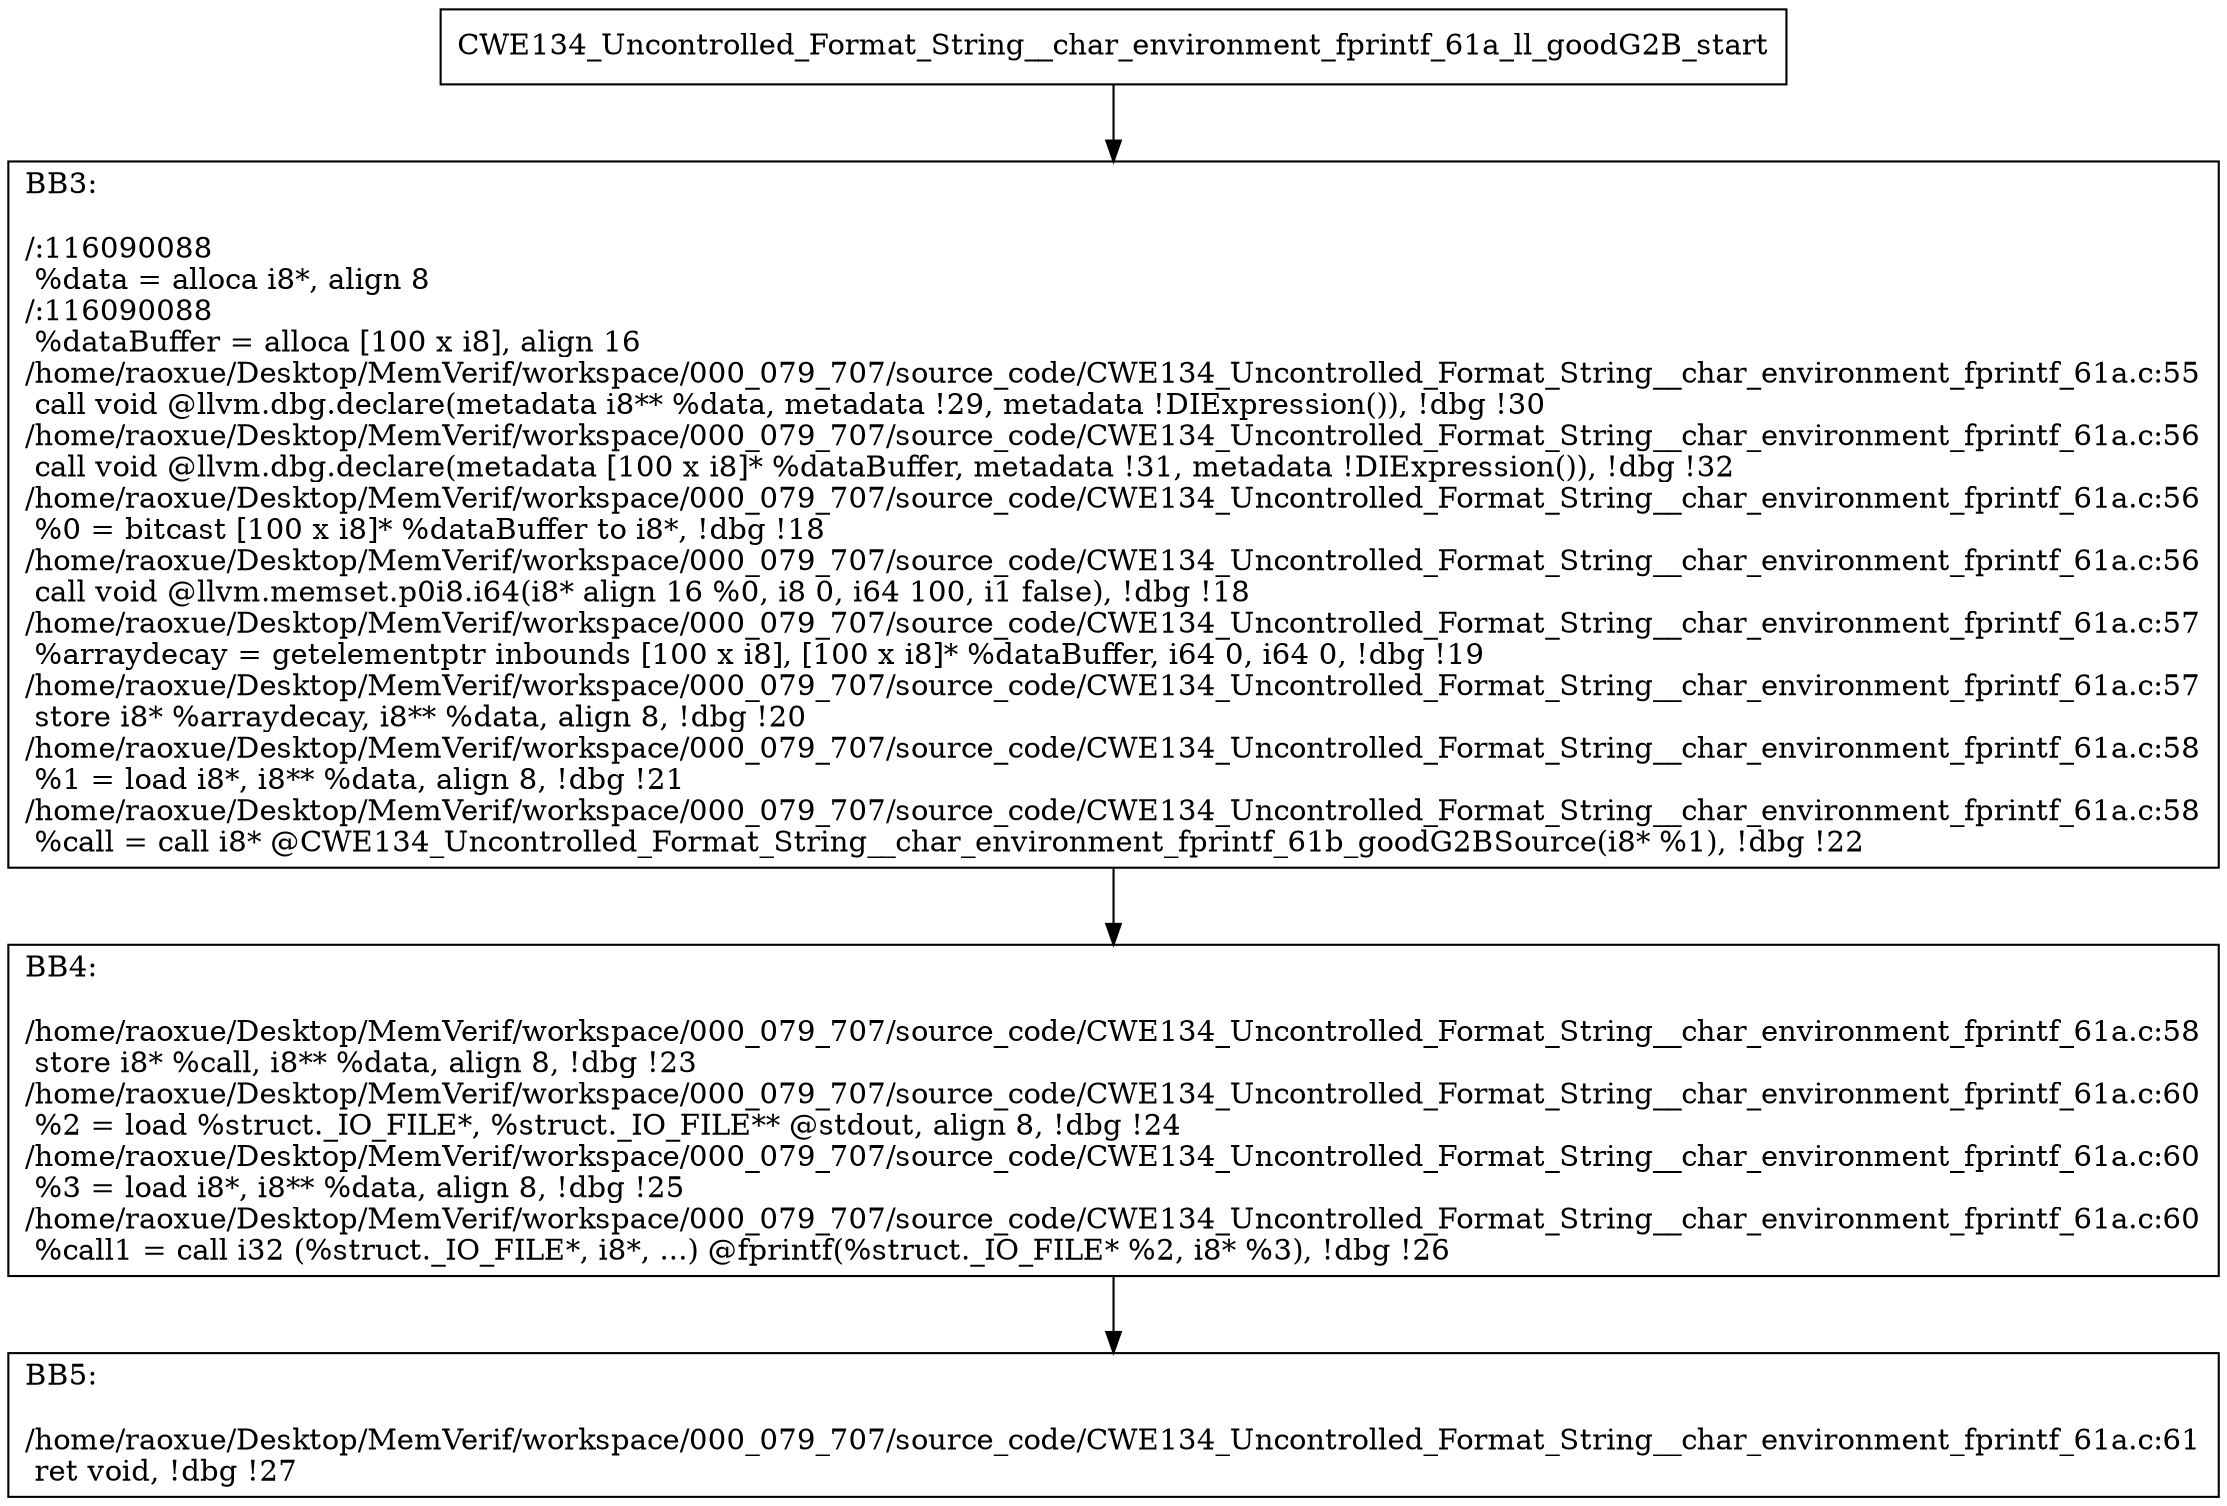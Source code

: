 digraph "CFG for'CWE134_Uncontrolled_Format_String__char_environment_fprintf_61a_ll_goodG2B' function" {
	BBCWE134_Uncontrolled_Format_String__char_environment_fprintf_61a_ll_goodG2B_start[shape=record,label="{CWE134_Uncontrolled_Format_String__char_environment_fprintf_61a_ll_goodG2B_start}"];
	BBCWE134_Uncontrolled_Format_String__char_environment_fprintf_61a_ll_goodG2B_start-> CWE134_Uncontrolled_Format_String__char_environment_fprintf_61a_ll_goodG2BBB3;
	CWE134_Uncontrolled_Format_String__char_environment_fprintf_61a_ll_goodG2BBB3 [shape=record, label="{BB3:\l\l/:116090088\l
  %data = alloca i8*, align 8\l
/:116090088\l
  %dataBuffer = alloca [100 x i8], align 16\l
/home/raoxue/Desktop/MemVerif/workspace/000_079_707/source_code/CWE134_Uncontrolled_Format_String__char_environment_fprintf_61a.c:55\l
  call void @llvm.dbg.declare(metadata i8** %data, metadata !29, metadata !DIExpression()), !dbg !30\l
/home/raoxue/Desktop/MemVerif/workspace/000_079_707/source_code/CWE134_Uncontrolled_Format_String__char_environment_fprintf_61a.c:56\l
  call void @llvm.dbg.declare(metadata [100 x i8]* %dataBuffer, metadata !31, metadata !DIExpression()), !dbg !32\l
/home/raoxue/Desktop/MemVerif/workspace/000_079_707/source_code/CWE134_Uncontrolled_Format_String__char_environment_fprintf_61a.c:56\l
  %0 = bitcast [100 x i8]* %dataBuffer to i8*, !dbg !18\l
/home/raoxue/Desktop/MemVerif/workspace/000_079_707/source_code/CWE134_Uncontrolled_Format_String__char_environment_fprintf_61a.c:56\l
  call void @llvm.memset.p0i8.i64(i8* align 16 %0, i8 0, i64 100, i1 false), !dbg !18\l
/home/raoxue/Desktop/MemVerif/workspace/000_079_707/source_code/CWE134_Uncontrolled_Format_String__char_environment_fprintf_61a.c:57\l
  %arraydecay = getelementptr inbounds [100 x i8], [100 x i8]* %dataBuffer, i64 0, i64 0, !dbg !19\l
/home/raoxue/Desktop/MemVerif/workspace/000_079_707/source_code/CWE134_Uncontrolled_Format_String__char_environment_fprintf_61a.c:57\l
  store i8* %arraydecay, i8** %data, align 8, !dbg !20\l
/home/raoxue/Desktop/MemVerif/workspace/000_079_707/source_code/CWE134_Uncontrolled_Format_String__char_environment_fprintf_61a.c:58\l
  %1 = load i8*, i8** %data, align 8, !dbg !21\l
/home/raoxue/Desktop/MemVerif/workspace/000_079_707/source_code/CWE134_Uncontrolled_Format_String__char_environment_fprintf_61a.c:58\l
  %call = call i8* @CWE134_Uncontrolled_Format_String__char_environment_fprintf_61b_goodG2BSource(i8* %1), !dbg !22\l
}"];
	CWE134_Uncontrolled_Format_String__char_environment_fprintf_61a_ll_goodG2BBB3-> CWE134_Uncontrolled_Format_String__char_environment_fprintf_61a_ll_goodG2BBB4;
	CWE134_Uncontrolled_Format_String__char_environment_fprintf_61a_ll_goodG2BBB4 [shape=record, label="{BB4:\l\l/home/raoxue/Desktop/MemVerif/workspace/000_079_707/source_code/CWE134_Uncontrolled_Format_String__char_environment_fprintf_61a.c:58\l
  store i8* %call, i8** %data, align 8, !dbg !23\l
/home/raoxue/Desktop/MemVerif/workspace/000_079_707/source_code/CWE134_Uncontrolled_Format_String__char_environment_fprintf_61a.c:60\l
  %2 = load %struct._IO_FILE*, %struct._IO_FILE** @stdout, align 8, !dbg !24\l
/home/raoxue/Desktop/MemVerif/workspace/000_079_707/source_code/CWE134_Uncontrolled_Format_String__char_environment_fprintf_61a.c:60\l
  %3 = load i8*, i8** %data, align 8, !dbg !25\l
/home/raoxue/Desktop/MemVerif/workspace/000_079_707/source_code/CWE134_Uncontrolled_Format_String__char_environment_fprintf_61a.c:60\l
  %call1 = call i32 (%struct._IO_FILE*, i8*, ...) @fprintf(%struct._IO_FILE* %2, i8* %3), !dbg !26\l
}"];
	CWE134_Uncontrolled_Format_String__char_environment_fprintf_61a_ll_goodG2BBB4-> CWE134_Uncontrolled_Format_String__char_environment_fprintf_61a_ll_goodG2BBB5;
	CWE134_Uncontrolled_Format_String__char_environment_fprintf_61a_ll_goodG2BBB5 [shape=record, label="{BB5:\l\l/home/raoxue/Desktop/MemVerif/workspace/000_079_707/source_code/CWE134_Uncontrolled_Format_String__char_environment_fprintf_61a.c:61\l
  ret void, !dbg !27\l
}"];
}
